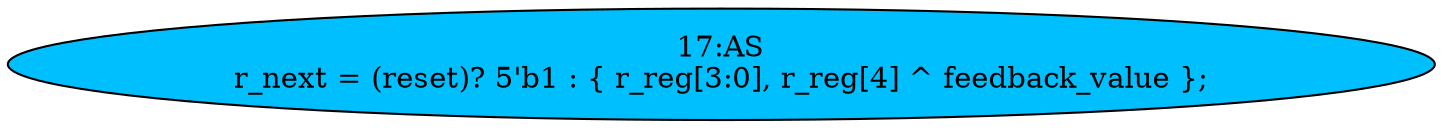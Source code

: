 strict digraph "" {
	node [label="\N"];
	"17:AS"	[ast="<pyverilog.vparser.ast.Assign object at 0x7fa2fb8f4090>",
		def_var="['r_next']",
		fillcolor=deepskyblue,
		label="17:AS
r_next = (reset)? 5'b1 : { r_reg[3:0], r_reg[4] ^ feedback_value };",
		statements="[]",
		style=filled,
		typ=Assign,
		use_var="['reset', 'r_reg', 'r_reg', 'feedback_value']"];
}
